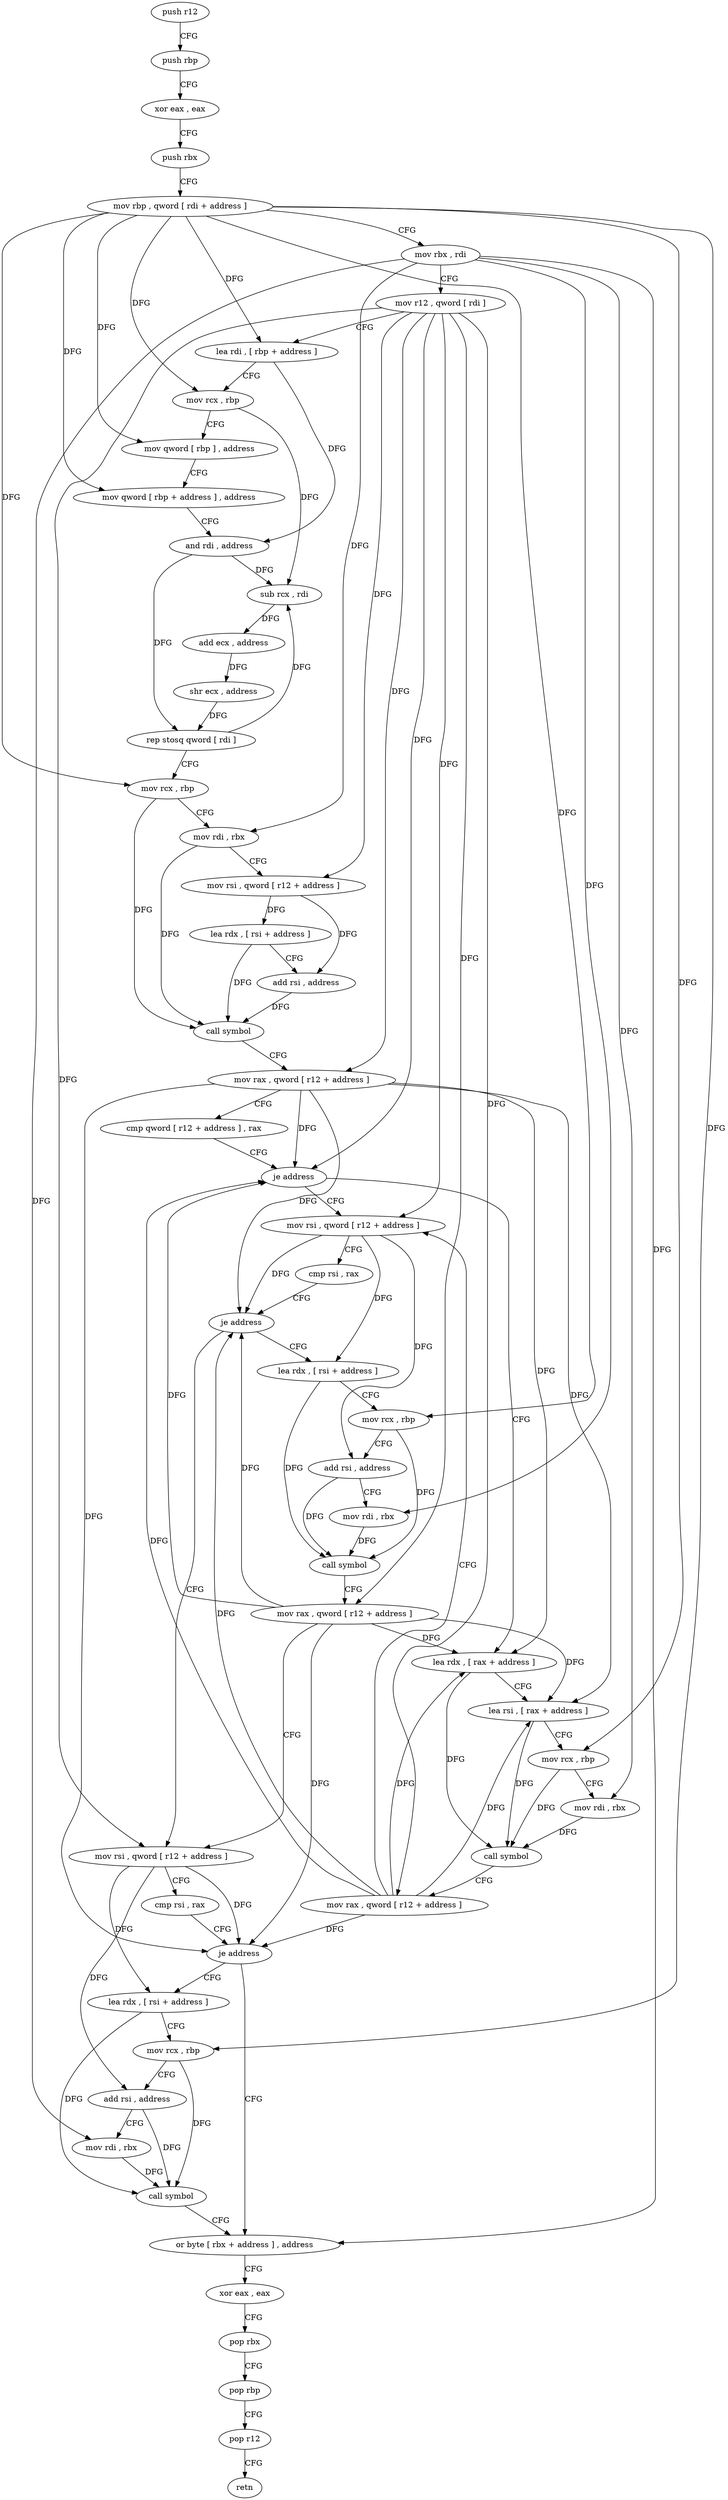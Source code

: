 digraph "func" {
"4376352" [label = "push r12" ]
"4376354" [label = "push rbp" ]
"4376355" [label = "xor eax , eax" ]
"4376357" [label = "push rbx" ]
"4376358" [label = "mov rbp , qword [ rdi + address ]" ]
"4376362" [label = "mov rbx , rdi" ]
"4376365" [label = "mov r12 , qword [ rdi ]" ]
"4376368" [label = "lea rdi , [ rbp + address ]" ]
"4376372" [label = "mov rcx , rbp" ]
"4376375" [label = "mov qword [ rbp ] , address" ]
"4376383" [label = "mov qword [ rbp + address ] , address" ]
"4376394" [label = "and rdi , address" ]
"4376398" [label = "sub rcx , rdi" ]
"4376401" [label = "add ecx , address" ]
"4376407" [label = "shr ecx , address" ]
"4376410" [label = "rep stosq qword [ rdi ]" ]
"4376413" [label = "mov rcx , rbp" ]
"4376416" [label = "mov rdi , rbx" ]
"4376419" [label = "mov rsi , qword [ r12 + address ]" ]
"4376424" [label = "lea rdx , [ rsi + address ]" ]
"4376428" [label = "add rsi , address" ]
"4376432" [label = "call symbol" ]
"4376437" [label = "mov rax , qword [ r12 + address ]" ]
"4376442" [label = "cmp qword [ r12 + address ] , rax" ]
"4376447" [label = "je address" ]
"4376473" [label = "mov rsi , qword [ r12 + address ]" ]
"4376449" [label = "lea rdx , [ rax + address ]" ]
"4376478" [label = "cmp rsi , rax" ]
"4376481" [label = "je address" ]
"4376507" [label = "mov rsi , qword [ r12 + address ]" ]
"4376483" [label = "lea rdx , [ rsi + address ]" ]
"4376453" [label = "lea rsi , [ rax + address ]" ]
"4376457" [label = "mov rcx , rbp" ]
"4376460" [label = "mov rdi , rbx" ]
"4376463" [label = "call symbol" ]
"4376468" [label = "mov rax , qword [ r12 + address ]" ]
"4376512" [label = "cmp rsi , rax" ]
"4376515" [label = "je address" ]
"4376536" [label = "or byte [ rbx + address ] , address" ]
"4376517" [label = "lea rdx , [ rsi + address ]" ]
"4376487" [label = "mov rcx , rbp" ]
"4376490" [label = "add rsi , address" ]
"4376494" [label = "mov rdi , rbx" ]
"4376497" [label = "call symbol" ]
"4376502" [label = "mov rax , qword [ r12 + address ]" ]
"4376540" [label = "xor eax , eax" ]
"4376542" [label = "pop rbx" ]
"4376543" [label = "pop rbp" ]
"4376544" [label = "pop r12" ]
"4376546" [label = "retn" ]
"4376521" [label = "mov rcx , rbp" ]
"4376524" [label = "add rsi , address" ]
"4376528" [label = "mov rdi , rbx" ]
"4376531" [label = "call symbol" ]
"4376352" -> "4376354" [ label = "CFG" ]
"4376354" -> "4376355" [ label = "CFG" ]
"4376355" -> "4376357" [ label = "CFG" ]
"4376357" -> "4376358" [ label = "CFG" ]
"4376358" -> "4376362" [ label = "CFG" ]
"4376358" -> "4376368" [ label = "DFG" ]
"4376358" -> "4376372" [ label = "DFG" ]
"4376358" -> "4376375" [ label = "DFG" ]
"4376358" -> "4376383" [ label = "DFG" ]
"4376358" -> "4376413" [ label = "DFG" ]
"4376358" -> "4376457" [ label = "DFG" ]
"4376358" -> "4376487" [ label = "DFG" ]
"4376358" -> "4376521" [ label = "DFG" ]
"4376362" -> "4376365" [ label = "CFG" ]
"4376362" -> "4376416" [ label = "DFG" ]
"4376362" -> "4376460" [ label = "DFG" ]
"4376362" -> "4376494" [ label = "DFG" ]
"4376362" -> "4376536" [ label = "DFG" ]
"4376362" -> "4376528" [ label = "DFG" ]
"4376365" -> "4376368" [ label = "CFG" ]
"4376365" -> "4376419" [ label = "DFG" ]
"4376365" -> "4376437" [ label = "DFG" ]
"4376365" -> "4376447" [ label = "DFG" ]
"4376365" -> "4376473" [ label = "DFG" ]
"4376365" -> "4376468" [ label = "DFG" ]
"4376365" -> "4376507" [ label = "DFG" ]
"4376365" -> "4376502" [ label = "DFG" ]
"4376368" -> "4376372" [ label = "CFG" ]
"4376368" -> "4376394" [ label = "DFG" ]
"4376372" -> "4376375" [ label = "CFG" ]
"4376372" -> "4376398" [ label = "DFG" ]
"4376375" -> "4376383" [ label = "CFG" ]
"4376383" -> "4376394" [ label = "CFG" ]
"4376394" -> "4376398" [ label = "DFG" ]
"4376394" -> "4376410" [ label = "DFG" ]
"4376398" -> "4376401" [ label = "DFG" ]
"4376401" -> "4376407" [ label = "DFG" ]
"4376407" -> "4376410" [ label = "DFG" ]
"4376410" -> "4376413" [ label = "CFG" ]
"4376410" -> "4376398" [ label = "DFG" ]
"4376413" -> "4376416" [ label = "CFG" ]
"4376413" -> "4376432" [ label = "DFG" ]
"4376416" -> "4376419" [ label = "CFG" ]
"4376416" -> "4376432" [ label = "DFG" ]
"4376419" -> "4376424" [ label = "DFG" ]
"4376419" -> "4376428" [ label = "DFG" ]
"4376424" -> "4376428" [ label = "CFG" ]
"4376424" -> "4376432" [ label = "DFG" ]
"4376428" -> "4376432" [ label = "DFG" ]
"4376432" -> "4376437" [ label = "CFG" ]
"4376437" -> "4376442" [ label = "CFG" ]
"4376437" -> "4376447" [ label = "DFG" ]
"4376437" -> "4376481" [ label = "DFG" ]
"4376437" -> "4376449" [ label = "DFG" ]
"4376437" -> "4376453" [ label = "DFG" ]
"4376437" -> "4376515" [ label = "DFG" ]
"4376442" -> "4376447" [ label = "CFG" ]
"4376447" -> "4376473" [ label = "CFG" ]
"4376447" -> "4376449" [ label = "CFG" ]
"4376473" -> "4376478" [ label = "CFG" ]
"4376473" -> "4376481" [ label = "DFG" ]
"4376473" -> "4376483" [ label = "DFG" ]
"4376473" -> "4376490" [ label = "DFG" ]
"4376449" -> "4376453" [ label = "CFG" ]
"4376449" -> "4376463" [ label = "DFG" ]
"4376478" -> "4376481" [ label = "CFG" ]
"4376481" -> "4376507" [ label = "CFG" ]
"4376481" -> "4376483" [ label = "CFG" ]
"4376507" -> "4376512" [ label = "CFG" ]
"4376507" -> "4376515" [ label = "DFG" ]
"4376507" -> "4376517" [ label = "DFG" ]
"4376507" -> "4376524" [ label = "DFG" ]
"4376483" -> "4376487" [ label = "CFG" ]
"4376483" -> "4376497" [ label = "DFG" ]
"4376453" -> "4376457" [ label = "CFG" ]
"4376453" -> "4376463" [ label = "DFG" ]
"4376457" -> "4376460" [ label = "CFG" ]
"4376457" -> "4376463" [ label = "DFG" ]
"4376460" -> "4376463" [ label = "DFG" ]
"4376463" -> "4376468" [ label = "CFG" ]
"4376468" -> "4376473" [ label = "CFG" ]
"4376468" -> "4376447" [ label = "DFG" ]
"4376468" -> "4376481" [ label = "DFG" ]
"4376468" -> "4376449" [ label = "DFG" ]
"4376468" -> "4376453" [ label = "DFG" ]
"4376468" -> "4376515" [ label = "DFG" ]
"4376512" -> "4376515" [ label = "CFG" ]
"4376515" -> "4376536" [ label = "CFG" ]
"4376515" -> "4376517" [ label = "CFG" ]
"4376536" -> "4376540" [ label = "CFG" ]
"4376517" -> "4376521" [ label = "CFG" ]
"4376517" -> "4376531" [ label = "DFG" ]
"4376487" -> "4376490" [ label = "CFG" ]
"4376487" -> "4376497" [ label = "DFG" ]
"4376490" -> "4376494" [ label = "CFG" ]
"4376490" -> "4376497" [ label = "DFG" ]
"4376494" -> "4376497" [ label = "DFG" ]
"4376497" -> "4376502" [ label = "CFG" ]
"4376502" -> "4376507" [ label = "CFG" ]
"4376502" -> "4376447" [ label = "DFG" ]
"4376502" -> "4376481" [ label = "DFG" ]
"4376502" -> "4376449" [ label = "DFG" ]
"4376502" -> "4376453" [ label = "DFG" ]
"4376502" -> "4376515" [ label = "DFG" ]
"4376540" -> "4376542" [ label = "CFG" ]
"4376542" -> "4376543" [ label = "CFG" ]
"4376543" -> "4376544" [ label = "CFG" ]
"4376544" -> "4376546" [ label = "CFG" ]
"4376521" -> "4376524" [ label = "CFG" ]
"4376521" -> "4376531" [ label = "DFG" ]
"4376524" -> "4376528" [ label = "CFG" ]
"4376524" -> "4376531" [ label = "DFG" ]
"4376528" -> "4376531" [ label = "DFG" ]
"4376531" -> "4376536" [ label = "CFG" ]
}
